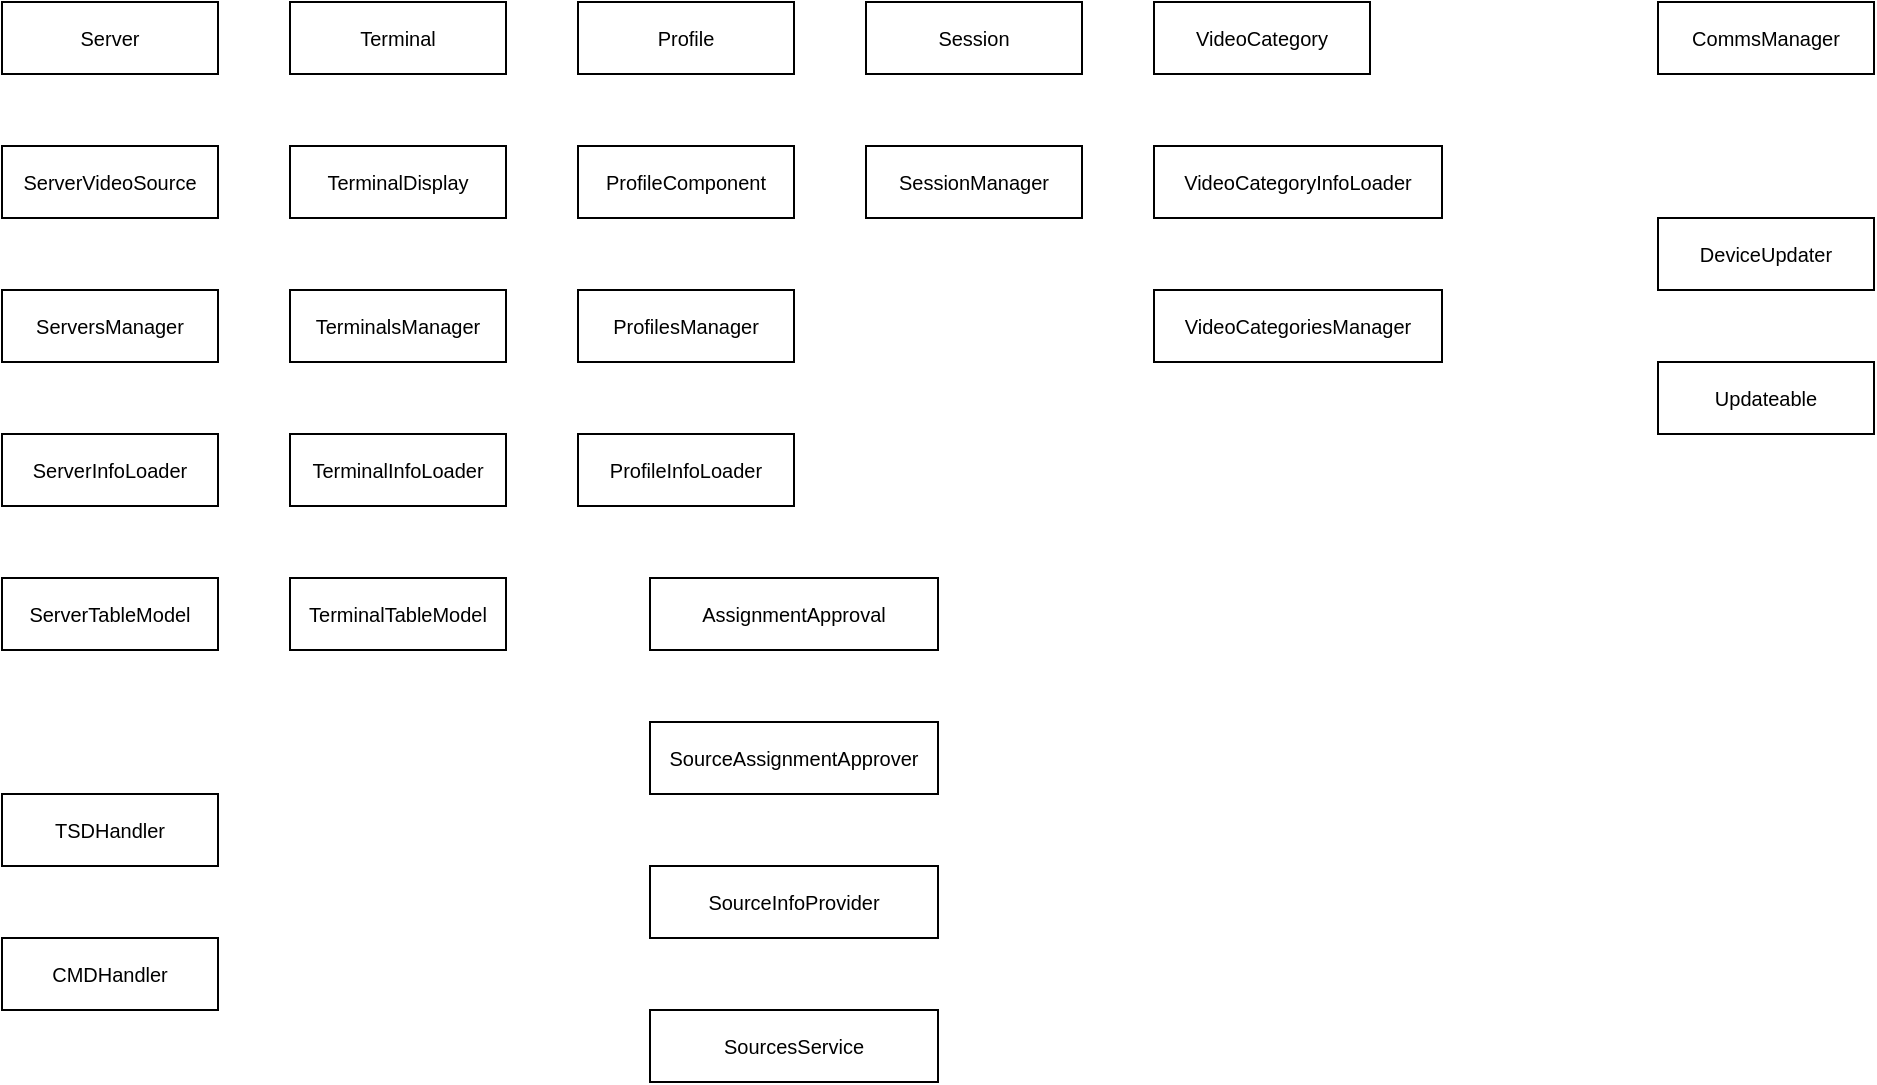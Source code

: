 <mxfile version="10.6.7" type="github"><diagram id="bynBZseFFlXDoc68OGt8" name="Page-1"><mxGraphModel dx="1394" dy="804" grid="1" gridSize="9" guides="1" tooltips="1" connect="1" arrows="1" fold="1" page="1" pageScale="1" pageWidth="1654" pageHeight="1169" math="0" shadow="0"><root><mxCell id="0"/><mxCell id="1" parent="0"/><mxCell id="OzB_4HR8keeQxvBqK_f5-1" value="Server" style="rounded=0;whiteSpace=wrap;html=1;fontSize=10;" vertex="1" parent="1"><mxGeometry x="36" y="36" width="108" height="36" as="geometry"/></mxCell><mxCell id="OzB_4HR8keeQxvBqK_f5-7" value="ServerVideoSource&lt;br&gt;" style="rounded=0;whiteSpace=wrap;html=1;fontSize=10;" vertex="1" parent="1"><mxGeometry x="36" y="108" width="108" height="36" as="geometry"/></mxCell><mxCell id="OzB_4HR8keeQxvBqK_f5-4" value="ServerInfoLoader" style="rounded=0;whiteSpace=wrap;html=1;fontSize=10;" vertex="1" parent="1"><mxGeometry x="36" y="252" width="108" height="36" as="geometry"/></mxCell><mxCell id="OzB_4HR8keeQxvBqK_f5-5" value="ServersManager" style="rounded=0;whiteSpace=wrap;html=1;fontSize=10;" vertex="1" parent="1"><mxGeometry x="36" y="180" width="108" height="36" as="geometry"/></mxCell><mxCell id="OzB_4HR8keeQxvBqK_f5-6" value="ServerTableModel&lt;br&gt;" style="rounded=0;whiteSpace=wrap;html=1;fontSize=10;" vertex="1" parent="1"><mxGeometry x="36" y="324" width="108" height="36" as="geometry"/></mxCell><mxCell id="OzB_4HR8keeQxvBqK_f5-9" value="VideoCategory&lt;br&gt;" style="rounded=0;whiteSpace=wrap;html=1;fontSize=10;" vertex="1" parent="1"><mxGeometry x="612" y="36" width="108" height="36" as="geometry"/></mxCell><mxCell id="OzB_4HR8keeQxvBqK_f5-10" value="VideoCategoryInfoLoader&lt;br&gt;" style="rounded=0;whiteSpace=wrap;html=1;fontSize=10;" vertex="1" parent="1"><mxGeometry x="612" y="108" width="144" height="36" as="geometry"/></mxCell><mxCell id="OzB_4HR8keeQxvBqK_f5-11" value="VideoCategoriesManager&lt;br&gt;" style="rounded=0;whiteSpace=wrap;html=1;fontSize=10;" vertex="1" parent="1"><mxGeometry x="612" y="180" width="144" height="36" as="geometry"/></mxCell><mxCell id="OzB_4HR8keeQxvBqK_f5-12" value="CommsManager&lt;br&gt;" style="rounded=0;whiteSpace=wrap;html=1;fontSize=10;" vertex="1" parent="1"><mxGeometry x="864" y="36" width="108" height="36" as="geometry"/></mxCell><mxCell id="OzB_4HR8keeQxvBqK_f5-13" value="DeviceUpdater&lt;br&gt;" style="rounded=0;whiteSpace=wrap;html=1;fontSize=10;" vertex="1" parent="1"><mxGeometry x="864" y="144" width="108" height="36" as="geometry"/></mxCell><mxCell id="OzB_4HR8keeQxvBqK_f5-14" value="Updateable" style="rounded=0;whiteSpace=wrap;html=1;fontSize=10;" vertex="1" parent="1"><mxGeometry x="864" y="216" width="108" height="36" as="geometry"/></mxCell><mxCell id="OzB_4HR8keeQxvBqK_f5-15" value="Profile" style="rounded=0;whiteSpace=wrap;html=1;fontSize=10;" vertex="1" parent="1"><mxGeometry x="324" y="36" width="108" height="36" as="geometry"/></mxCell><mxCell id="OzB_4HR8keeQxvBqK_f5-17" value="ProfileComponent&lt;br&gt;" style="rounded=0;whiteSpace=wrap;html=1;fontSize=10;" vertex="1" parent="1"><mxGeometry x="324" y="108" width="108" height="36" as="geometry"/></mxCell><mxCell id="OzB_4HR8keeQxvBqK_f5-18" value="ProfilesManager" style="rounded=0;whiteSpace=wrap;html=1;fontSize=10;" vertex="1" parent="1"><mxGeometry x="324" y="180" width="108" height="36" as="geometry"/></mxCell><mxCell id="OzB_4HR8keeQxvBqK_f5-19" value="ProfileInfoLoader&lt;br&gt;" style="rounded=0;whiteSpace=wrap;html=1;fontSize=10;" vertex="1" parent="1"><mxGeometry x="324" y="252" width="108" height="36" as="geometry"/></mxCell><mxCell id="OzB_4HR8keeQxvBqK_f5-20" value="Session" style="rounded=0;whiteSpace=wrap;html=1;fontSize=10;" vertex="1" parent="1"><mxGeometry x="468" y="36" width="108" height="36" as="geometry"/></mxCell><mxCell id="OzB_4HR8keeQxvBqK_f5-21" value="SessionManager" style="rounded=0;whiteSpace=wrap;html=1;fontSize=10;" vertex="1" parent="1"><mxGeometry x="468" y="108" width="108" height="36" as="geometry"/></mxCell><mxCell id="OzB_4HR8keeQxvBqK_f5-22" value="AssignmentApproval" style="rounded=0;whiteSpace=wrap;html=1;fontSize=10;" vertex="1" parent="1"><mxGeometry x="360" y="324" width="144" height="36" as="geometry"/></mxCell><mxCell id="OzB_4HR8keeQxvBqK_f5-23" value="SourceAssignmentApprover" style="rounded=0;whiteSpace=wrap;html=1;fontSize=10;" vertex="1" parent="1"><mxGeometry x="360" y="396" width="144" height="36" as="geometry"/></mxCell><mxCell id="OzB_4HR8keeQxvBqK_f5-24" value="SourceInfoProvider" style="rounded=0;whiteSpace=wrap;html=1;fontSize=10;" vertex="1" parent="1"><mxGeometry x="360" y="468" width="144" height="36" as="geometry"/></mxCell><mxCell id="OzB_4HR8keeQxvBqK_f5-25" value="SourcesService" style="rounded=0;whiteSpace=wrap;html=1;fontSize=10;" vertex="1" parent="1"><mxGeometry x="360" y="540" width="144" height="36" as="geometry"/></mxCell><mxCell id="OzB_4HR8keeQxvBqK_f5-26" value="Terminal" style="rounded=0;whiteSpace=wrap;html=1;fontSize=10;" vertex="1" parent="1"><mxGeometry x="180" y="36" width="108" height="36" as="geometry"/></mxCell><mxCell id="OzB_4HR8keeQxvBqK_f5-27" value="TerminalDisplay&lt;br&gt;" style="rounded=0;whiteSpace=wrap;html=1;fontSize=10;" vertex="1" parent="1"><mxGeometry x="180" y="108" width="108" height="36" as="geometry"/></mxCell><mxCell id="OzB_4HR8keeQxvBqK_f5-28" value="TerminalInfoLoader" style="rounded=0;whiteSpace=wrap;html=1;fontSize=10;" vertex="1" parent="1"><mxGeometry x="180" y="252" width="108" height="36" as="geometry"/></mxCell><mxCell id="OzB_4HR8keeQxvBqK_f5-29" value="TerminalsManager" style="rounded=0;whiteSpace=wrap;html=1;fontSize=10;" vertex="1" parent="1"><mxGeometry x="180" y="180" width="108" height="36" as="geometry"/></mxCell><mxCell id="OzB_4HR8keeQxvBqK_f5-30" value="TerminalTableModel&lt;br&gt;" style="rounded=0;whiteSpace=wrap;html=1;fontSize=10;" vertex="1" parent="1"><mxGeometry x="180" y="324" width="108" height="36" as="geometry"/></mxCell><mxCell id="OzB_4HR8keeQxvBqK_f5-31" value="TSDHandler&lt;br&gt;" style="rounded=0;whiteSpace=wrap;html=1;fontSize=10;" vertex="1" parent="1"><mxGeometry x="36" y="432" width="108" height="36" as="geometry"/></mxCell><mxCell id="OzB_4HR8keeQxvBqK_f5-32" value="CMDHandler&lt;br&gt;" style="rounded=0;whiteSpace=wrap;html=1;fontSize=10;" vertex="1" parent="1"><mxGeometry x="36" y="504" width="108" height="36" as="geometry"/></mxCell></root></mxGraphModel></diagram></mxfile>